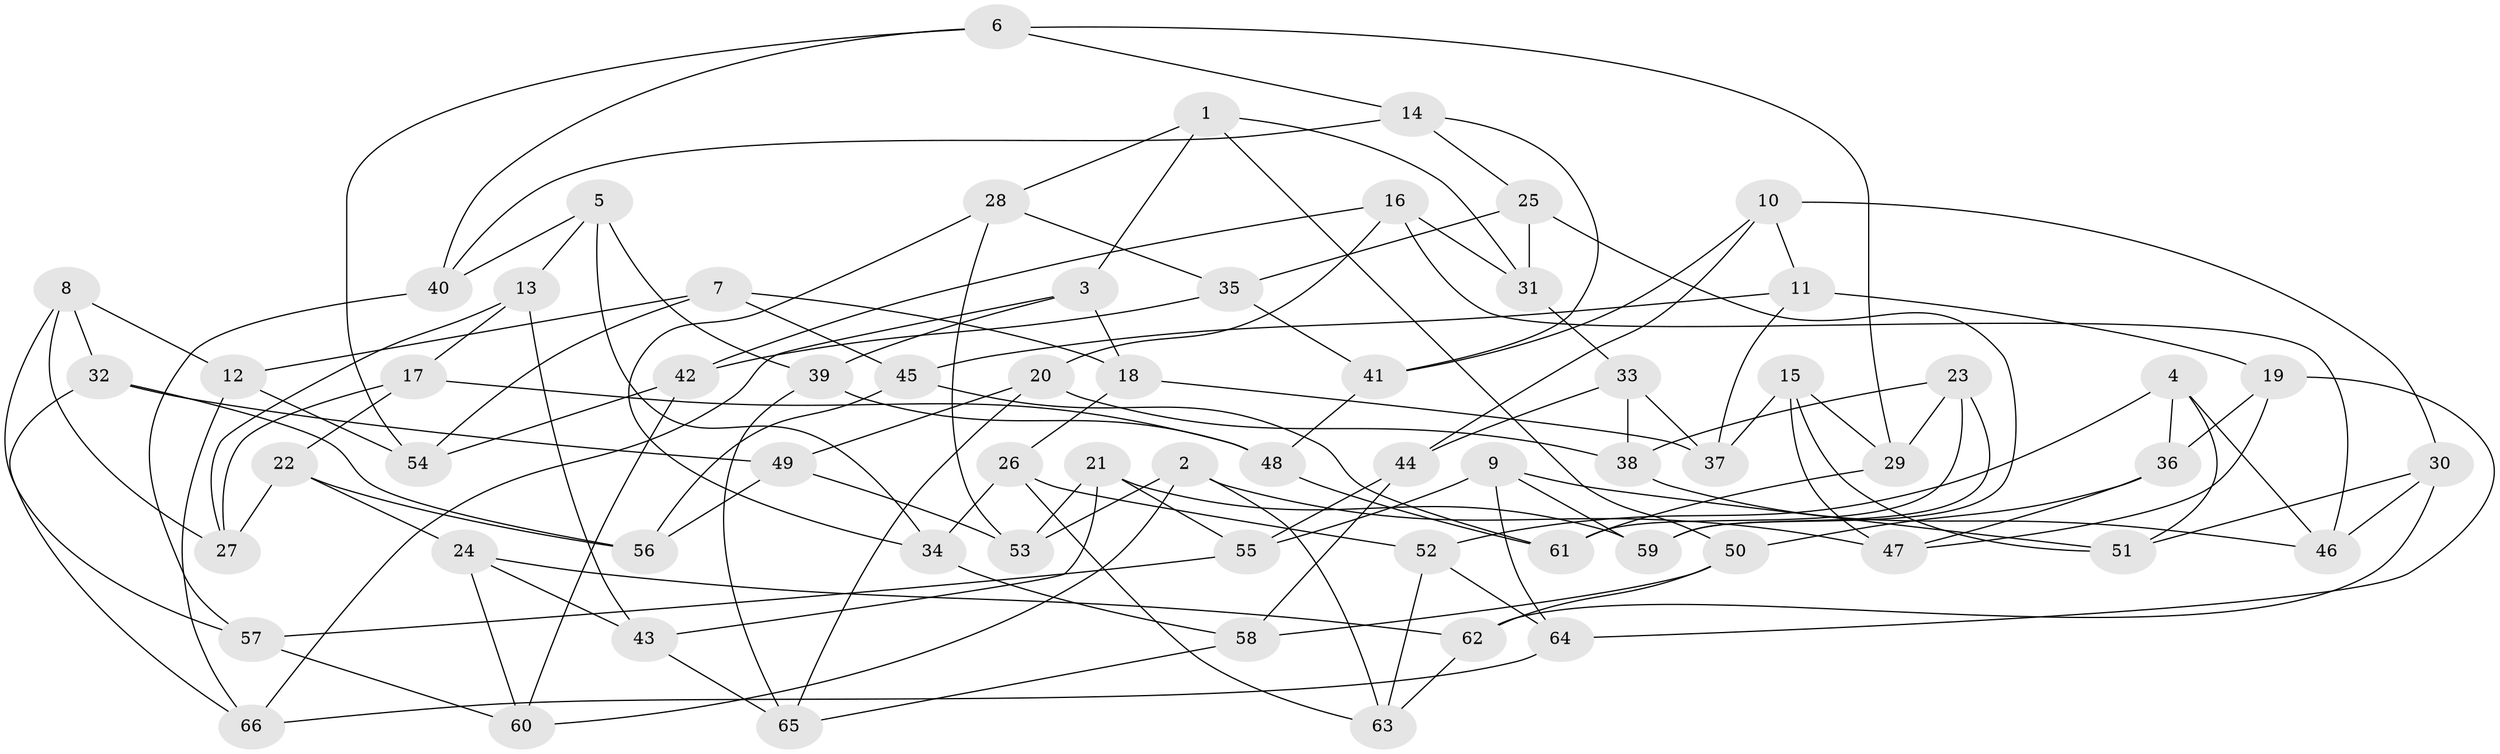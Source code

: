 // Generated by graph-tools (version 1.1) at 2025/03/03/09/25 03:03:04]
// undirected, 66 vertices, 132 edges
graph export_dot {
graph [start="1"]
  node [color=gray90,style=filled];
  1;
  2;
  3;
  4;
  5;
  6;
  7;
  8;
  9;
  10;
  11;
  12;
  13;
  14;
  15;
  16;
  17;
  18;
  19;
  20;
  21;
  22;
  23;
  24;
  25;
  26;
  27;
  28;
  29;
  30;
  31;
  32;
  33;
  34;
  35;
  36;
  37;
  38;
  39;
  40;
  41;
  42;
  43;
  44;
  45;
  46;
  47;
  48;
  49;
  50;
  51;
  52;
  53;
  54;
  55;
  56;
  57;
  58;
  59;
  60;
  61;
  62;
  63;
  64;
  65;
  66;
  1 -- 3;
  1 -- 28;
  1 -- 31;
  1 -- 50;
  2 -- 60;
  2 -- 53;
  2 -- 47;
  2 -- 63;
  3 -- 66;
  3 -- 39;
  3 -- 18;
  4 -- 52;
  4 -- 36;
  4 -- 51;
  4 -- 46;
  5 -- 34;
  5 -- 39;
  5 -- 13;
  5 -- 40;
  6 -- 14;
  6 -- 54;
  6 -- 40;
  6 -- 29;
  7 -- 12;
  7 -- 45;
  7 -- 54;
  7 -- 18;
  8 -- 32;
  8 -- 27;
  8 -- 12;
  8 -- 57;
  9 -- 64;
  9 -- 55;
  9 -- 51;
  9 -- 59;
  10 -- 30;
  10 -- 41;
  10 -- 11;
  10 -- 44;
  11 -- 37;
  11 -- 19;
  11 -- 45;
  12 -- 66;
  12 -- 54;
  13 -- 43;
  13 -- 27;
  13 -- 17;
  14 -- 40;
  14 -- 25;
  14 -- 41;
  15 -- 29;
  15 -- 37;
  15 -- 47;
  15 -- 51;
  16 -- 42;
  16 -- 20;
  16 -- 46;
  16 -- 31;
  17 -- 27;
  17 -- 48;
  17 -- 22;
  18 -- 26;
  18 -- 37;
  19 -- 47;
  19 -- 64;
  19 -- 36;
  20 -- 65;
  20 -- 38;
  20 -- 49;
  21 -- 43;
  21 -- 55;
  21 -- 59;
  21 -- 53;
  22 -- 27;
  22 -- 56;
  22 -- 24;
  23 -- 59;
  23 -- 61;
  23 -- 29;
  23 -- 38;
  24 -- 60;
  24 -- 62;
  24 -- 43;
  25 -- 31;
  25 -- 59;
  25 -- 35;
  26 -- 34;
  26 -- 52;
  26 -- 63;
  28 -- 35;
  28 -- 53;
  28 -- 34;
  29 -- 61;
  30 -- 46;
  30 -- 62;
  30 -- 51;
  31 -- 33;
  32 -- 66;
  32 -- 56;
  32 -- 49;
  33 -- 44;
  33 -- 38;
  33 -- 37;
  34 -- 58;
  35 -- 42;
  35 -- 41;
  36 -- 50;
  36 -- 47;
  38 -- 46;
  39 -- 65;
  39 -- 48;
  40 -- 57;
  41 -- 48;
  42 -- 60;
  42 -- 54;
  43 -- 65;
  44 -- 55;
  44 -- 58;
  45 -- 56;
  45 -- 61;
  48 -- 61;
  49 -- 56;
  49 -- 53;
  50 -- 62;
  50 -- 58;
  52 -- 63;
  52 -- 64;
  55 -- 57;
  57 -- 60;
  58 -- 65;
  62 -- 63;
  64 -- 66;
}
